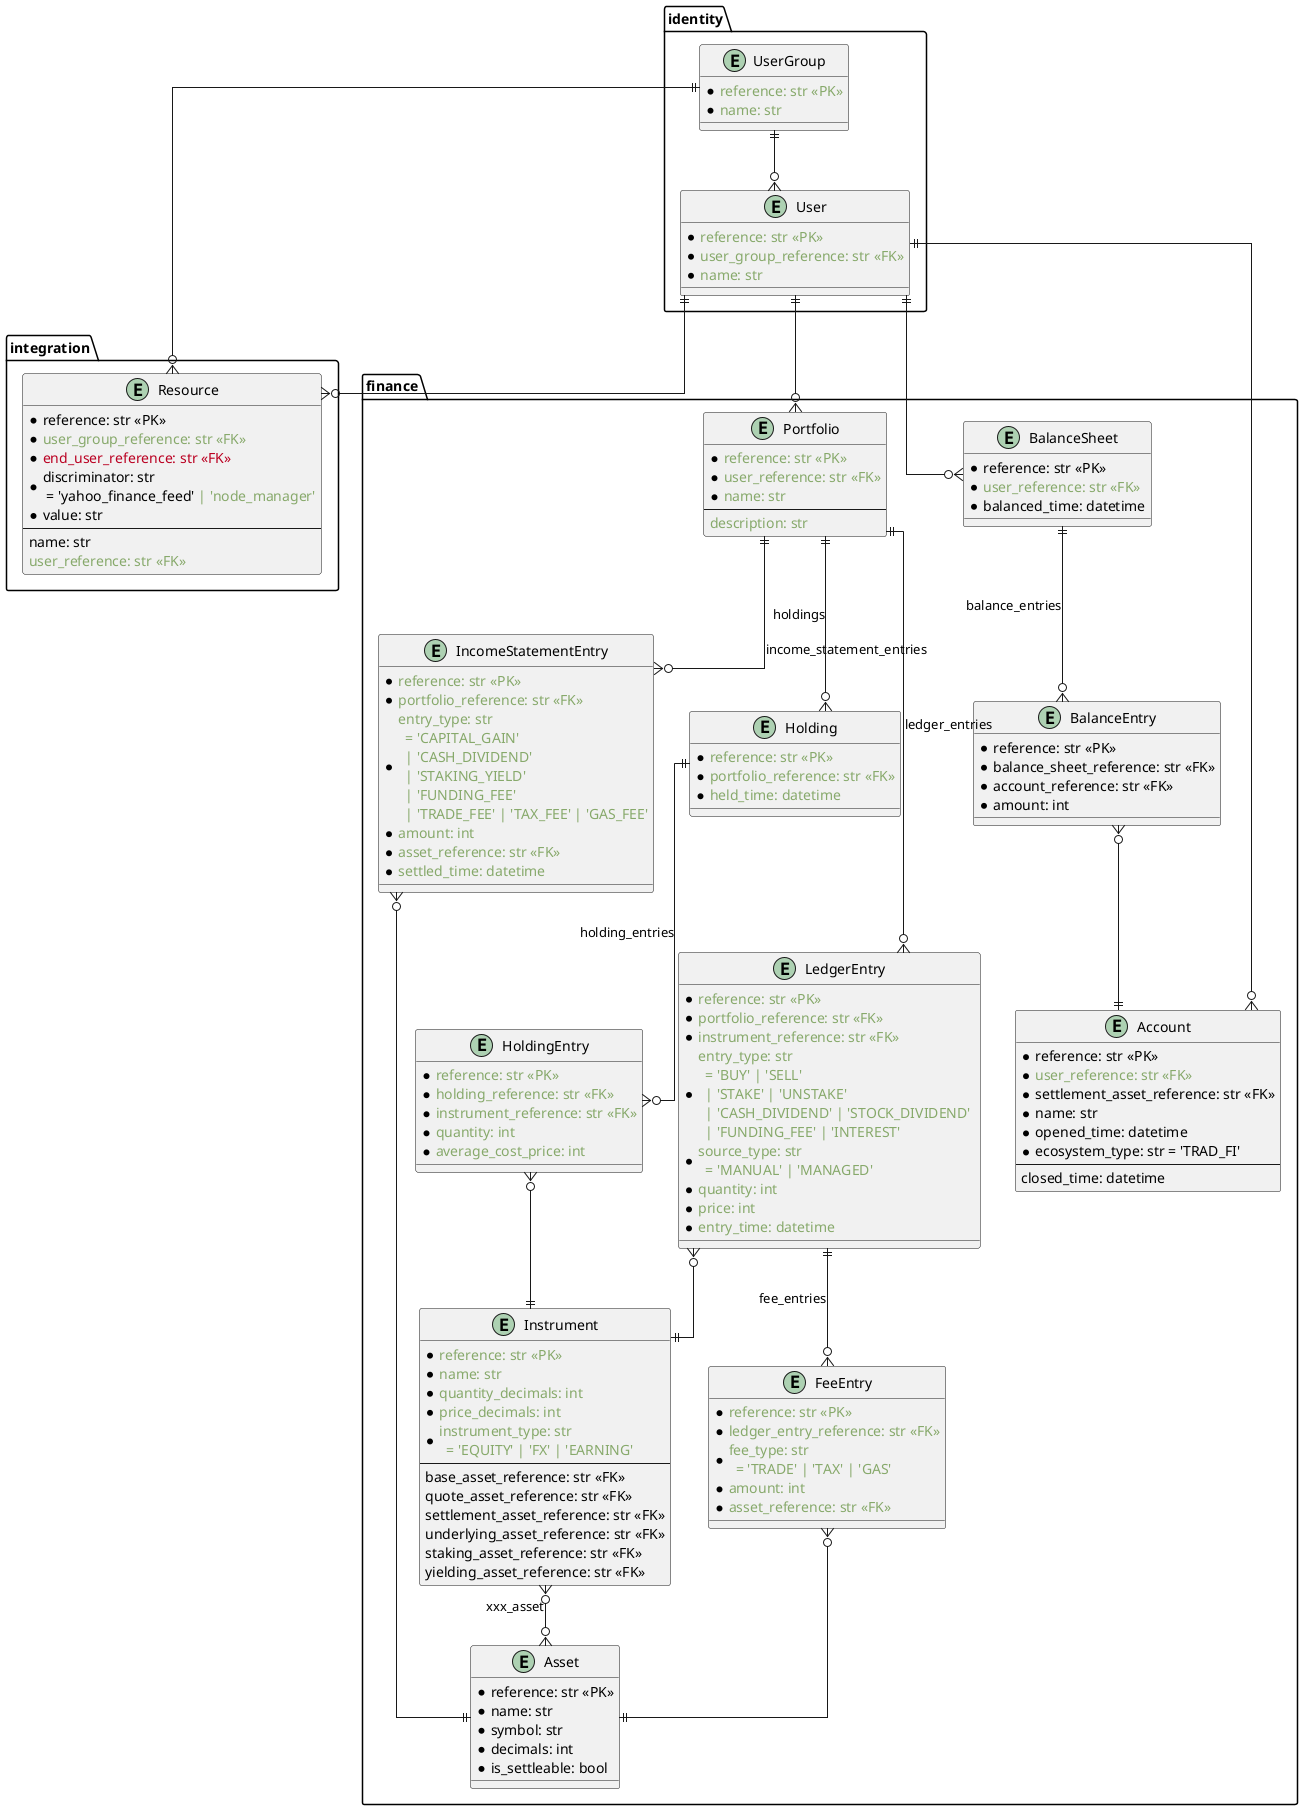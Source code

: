 @startuml chore_master_entities

!function $add($a)
!return "<color:#87A96B>" + $a + "</color>"
!endfunction

!function $remove($a)
!return "<color:#BA0021>" + $a + "</color>"
!endfunction

skinparam backgroundColor transparent
skinparam linetype ortho

package identity {
  entity "UserGroup" {
    * $add("reference: str <<PK>>")
    * $add("name: str")
  }

  entity "User" {
    * $add("reference: str <<PK>>")
    * $add("user_group_reference: str <<FK>>")
    * $add("name: str")
  }
}

package integration {
  entity "Resource" {
    * reference: str <<PK>>
    * $add("user_group_reference: str <<FK>>")
    * $remove("end_user_reference: str <<FK>>")
    * discriminator: str \n = 'yahoo_finance_feed' $add("| 'node_manager'")
    * value: str
    --
    name: str
    $add("user_reference: str <<FK>>")
  }
}

package finance {
  entity "Account" {
    * reference: str <<PK>>
    * $add("user_reference: str <<FK>>")
    * settlement_asset_reference: str <<FK>>
    * name: str
    * opened_time: datetime
    * ecosystem_type: str = 'TRAD_FI'
    --
    closed_time: datetime
  }

  entity "BalanceSheet" {
    * reference: str <<PK>>
    * $add("user_reference: str <<FK>>")
    * balanced_time: datetime
  }

  entity "BalanceEntry" {
    * reference: str <<PK>>
    * balance_sheet_reference: str <<FK>>
    * account_reference: str <<FK>>
    * amount: int
  }

  entity "Portfolio" {
    * $add("reference: str <<PK>>")
    * $add("user_reference: str <<FK>>")
    * $add("name: str")
    --
    $add("description: str")
  }

  entity "Asset" {
    * reference: str <<PK>>
    * name: str
    * symbol: str
    * decimals: int
    * is_settleable: bool
  }

  entity "Instrument" {
    * $add("reference: str <<PK>>")
    * $add("name: str")
    * $add("quantity_decimals: int")
    * $add("price_decimals: int")
    * $add("instrument_type: str") \n $add(" = 'EQUITY' | 'FX' | 'EARNING'")
    --
    base_asset_reference: str <<FK>>
    quote_asset_reference: str <<FK>>
    settlement_asset_reference: str <<FK>>
    underlying_asset_reference: str <<FK>>
    staking_asset_reference: str <<FK>>
    yielding_asset_reference: str <<FK>>
  }

  entity "LedgerEntry" {
    * $add("reference: str <<PK>>")
    * $add("portfolio_reference: str <<FK>>")
    * $add("instrument_reference: str <<FK>>")
    * $add("entry_type: str") \n $add(" = 'BUY' | 'SELL'") \n $add(" | 'STAKE' | 'UNSTAKE'") \n $add(" | 'CASH_DIVIDEND' | 'STOCK_DIVIDEND'") \n $add(" | 'FUNDING_FEE' | 'INTEREST'")
    * $add("source_type: str") \n $add(" = 'MANUAL' | 'MANAGED'")
    * $add("quantity: int")
    * $add("price: int")
    * $add("entry_time: datetime")
  }

  entity "FeeEntry" {
    * $add("reference: str <<PK>>")
    * $add("ledger_entry_reference: str <<FK>>")
    * $add("fee_type: str") \n $add(" = 'TRADE' | 'TAX' | 'GAS'")
    * $add("amount: int")
    * $add("asset_reference: str <<FK>>")
  }

  entity "IncomeStatementEntry" {
    * $add("reference: str <<PK>>")
    * $add("portfolio_reference: str <<FK>>")
    * $add("entry_type: str") \n $add(" = 'CAPITAL_GAIN'") \n $add(" | 'CASH_DIVIDEND'") \n $add(" | 'STAKING_YIELD'") \n $add(" | 'FUNDING_FEE'") \n $add(" | 'TRADE_FEE' | 'TAX_FEE' | 'GAS_FEE'")
    * $add("amount: int")
    * $add("asset_reference: str <<FK>>")
    * $add("settled_time: datetime")
  }

  entity "Holding" {
    * $add("reference: str <<PK>>")
    * $add("portfolio_reference: str <<FK>>")
    * $add("held_time: datetime")
  }

  entity "HoldingEntry" { 
    * $add("reference: str <<PK>>")
    * $add("holding_reference: str <<FK>>")
    * $add("instrument_reference: str <<FK>>")
    * $add("quantity: int")
    * $add("average_cost_price: int")
  }
}

'Zero or One  |o--
'Exactly One  ||--
'Zero or Many }o--
'One or Many  }|--

UserGroup            ||--o{ User
UserGroup            ||--o{ Resource

User                 ||--o{ Resource
User                 ||--o{ Account
User                 ||--o{ BalanceSheet
User                 ||--o{ Portfolio

BalanceSheet         ||--o{ BalanceEntry: balance_entries
BalanceEntry         }o--|| Account

Portfolio            ||--o{ LedgerEntry: ledger_entries
Portfolio            ||--o{ IncomeStatementEntry: income_statement_entries
Portfolio            ||--o{ Holding: holdings

LedgerEntry          ||--o{ FeeEntry: fee_entries
LedgerEntry          }o--|| Instrument
Instrument           }o--o{ Asset: xxx_asset
FeeEntry             }o--|| Asset

IncomeStatementEntry }o--|| Asset

Holding              ||--o{ HoldingEntry: holding_entries
HoldingEntry         }o--|| Instrument

@enduml